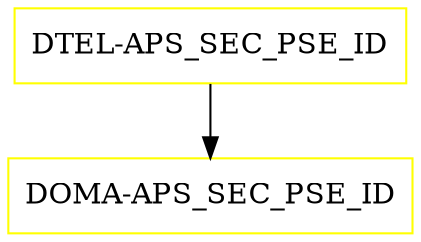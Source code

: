 digraph G {
  "DTEL-APS_SEC_PSE_ID" [shape=box,color=yellow];
  "DOMA-APS_SEC_PSE_ID" [shape=box,color=yellow,URL="./DOMA_APS_SEC_PSE_ID.html"];
  "DTEL-APS_SEC_PSE_ID" -> "DOMA-APS_SEC_PSE_ID";
}
